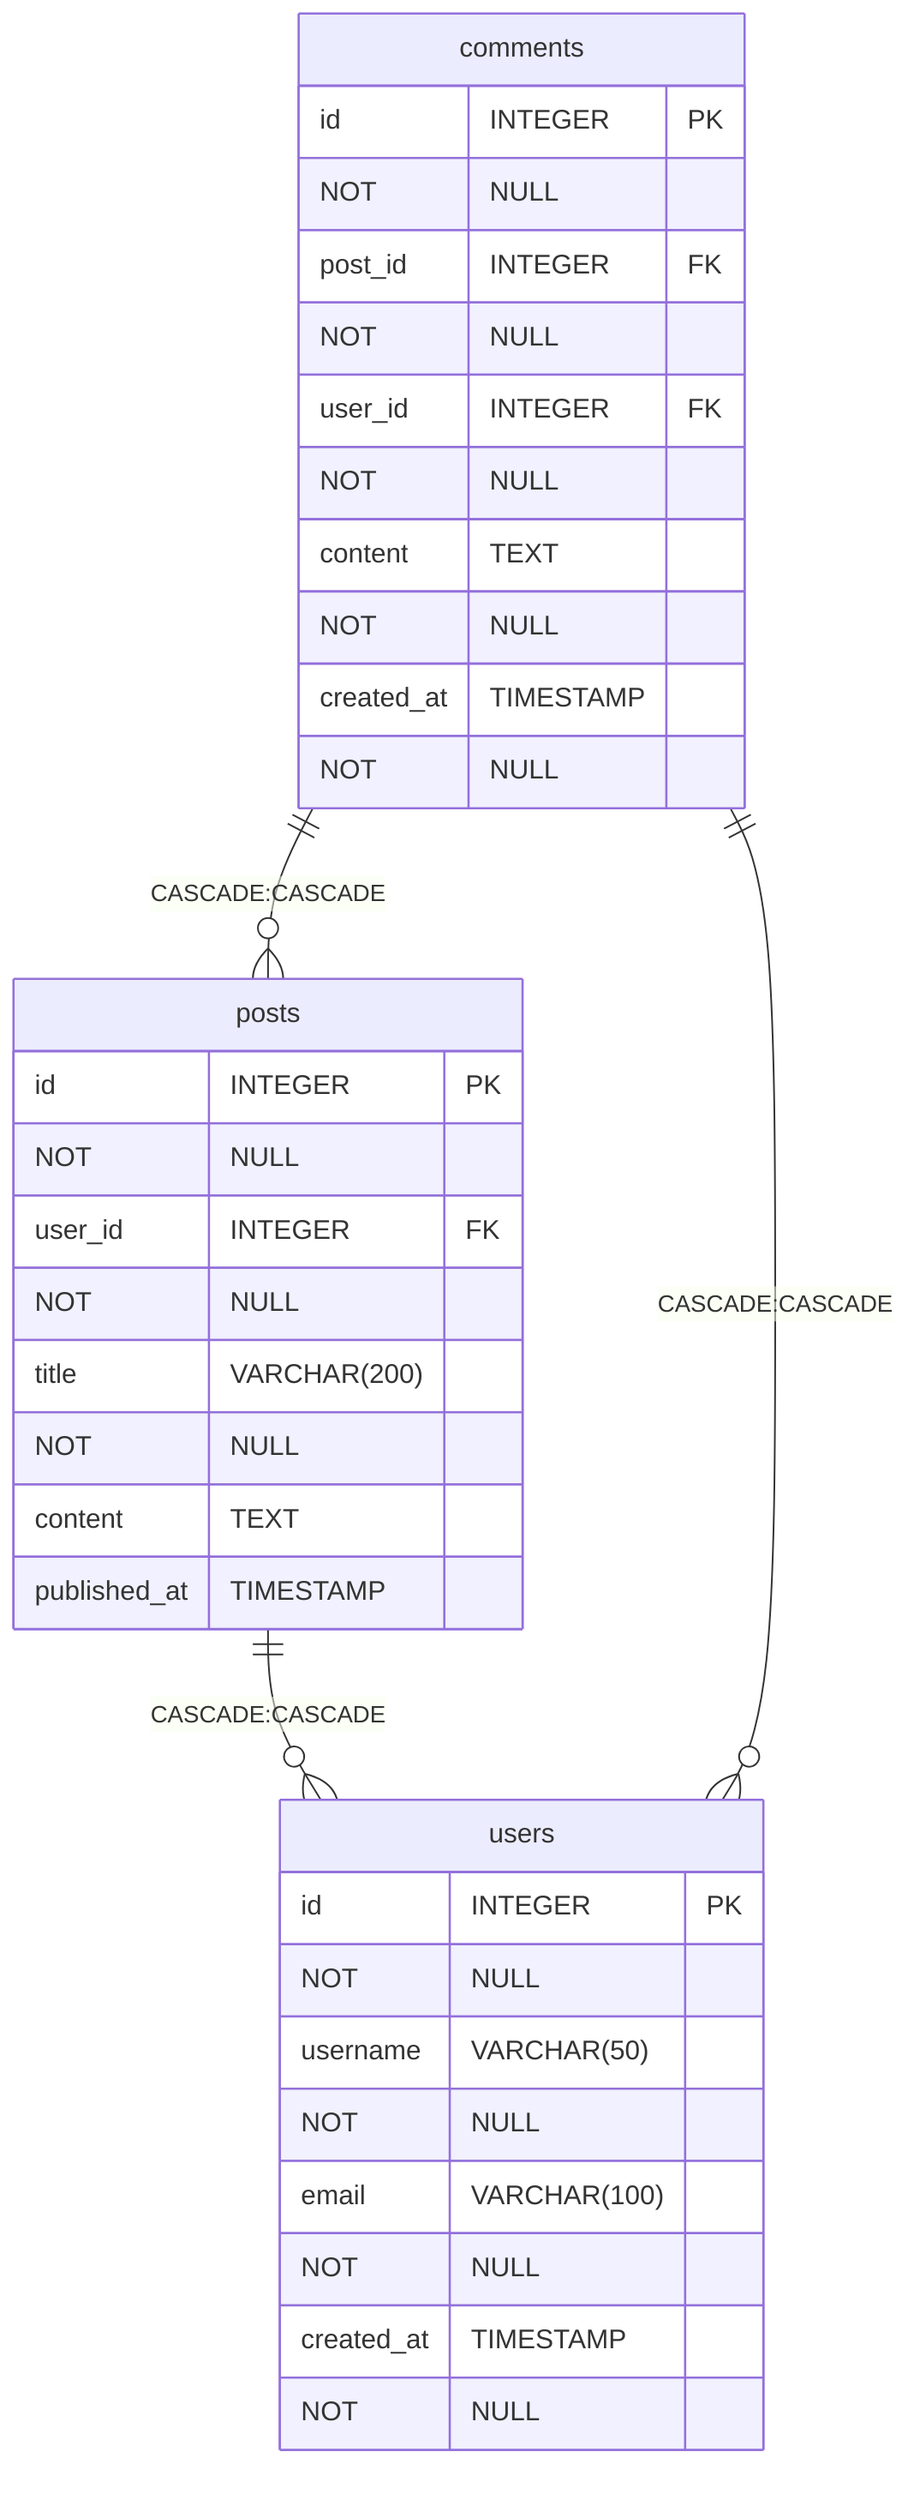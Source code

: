 erDiagram
    users {
        id INTEGER PK NOT NULL
        username VARCHAR(50) NOT NULL
        email VARCHAR(100) NOT NULL
        created_at TIMESTAMP NOT NULL
    }
    posts {
        id INTEGER PK NOT NULL
        user_id INTEGER FK NOT NULL
        title VARCHAR(200) NOT NULL
        content TEXT
        published_at TIMESTAMP
    }
    comments {
        id INTEGER PK NOT NULL
        post_id INTEGER FK NOT NULL
        user_id INTEGER FK NOT NULL
        content TEXT NOT NULL
        created_at TIMESTAMP NOT NULL
    }
    posts ||--o{ users : "CASCADE:CASCADE"
    comments ||--o{ posts : "CASCADE:CASCADE"
    comments ||--o{ users : "CASCADE:CASCADE"